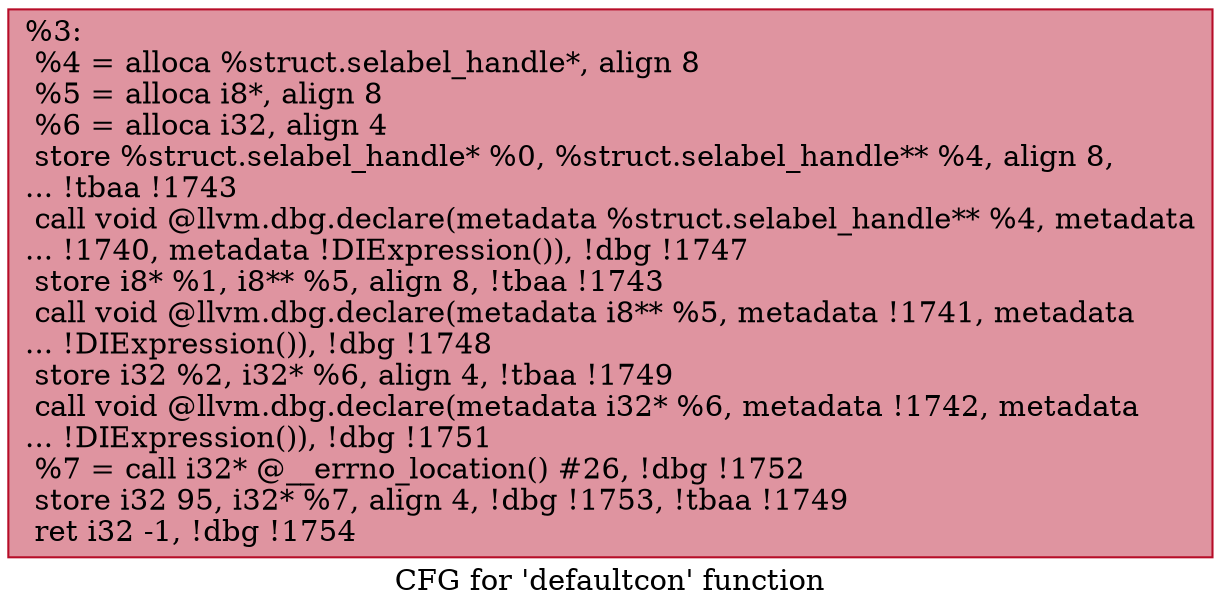 digraph "CFG for 'defaultcon' function" {
	label="CFG for 'defaultcon' function";

	Node0x16e4b40 [shape=record,color="#b70d28ff", style=filled, fillcolor="#b70d2870",label="{%3:\l  %4 = alloca %struct.selabel_handle*, align 8\l  %5 = alloca i8*, align 8\l  %6 = alloca i32, align 4\l  store %struct.selabel_handle* %0, %struct.selabel_handle** %4, align 8,\l... !tbaa !1743\l  call void @llvm.dbg.declare(metadata %struct.selabel_handle** %4, metadata\l... !1740, metadata !DIExpression()), !dbg !1747\l  store i8* %1, i8** %5, align 8, !tbaa !1743\l  call void @llvm.dbg.declare(metadata i8** %5, metadata !1741, metadata\l... !DIExpression()), !dbg !1748\l  store i32 %2, i32* %6, align 4, !tbaa !1749\l  call void @llvm.dbg.declare(metadata i32* %6, metadata !1742, metadata\l... !DIExpression()), !dbg !1751\l  %7 = call i32* @__errno_location() #26, !dbg !1752\l  store i32 95, i32* %7, align 4, !dbg !1753, !tbaa !1749\l  ret i32 -1, !dbg !1754\l}"];
}
